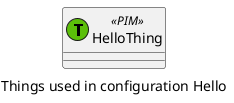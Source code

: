 @startuml
caption Things used in configuration Hello
class HelloThing <<(T,#5BBF09)PIM>> {
}
@enduml